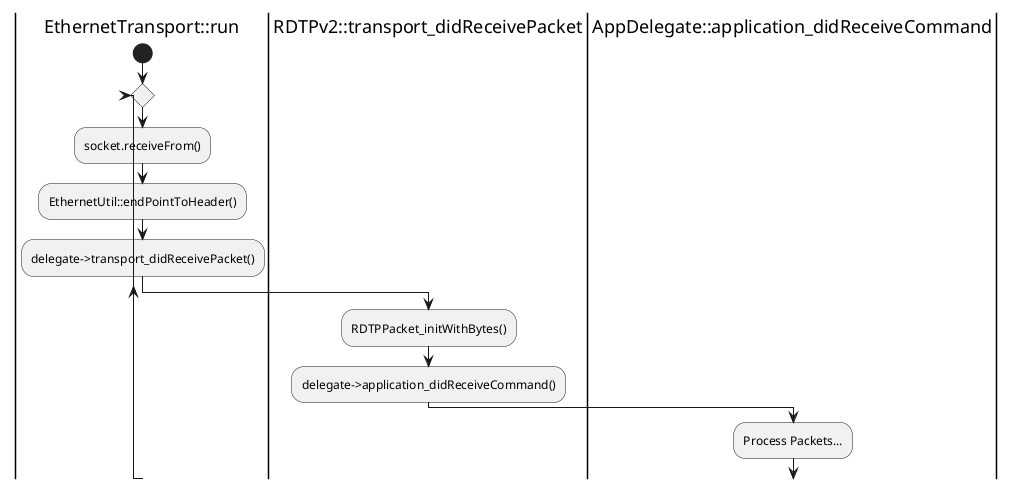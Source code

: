 @startuml
skinparam defaultFontName SF Mono

|EthernetTransport::run|
start
repeat
    :socket.receiveFrom();
    :EthernetUtil::endPointToHeader();
    :delegate->transport_didReceivePacket();
    |RDTPv2::transport_didReceivePacket|
    :RDTPPacket_initWithBytes();
    :delegate->application_didReceiveCommand();
    |AppDelegate::application_didReceiveCommand|
    :Process Packets...;

@enduml
